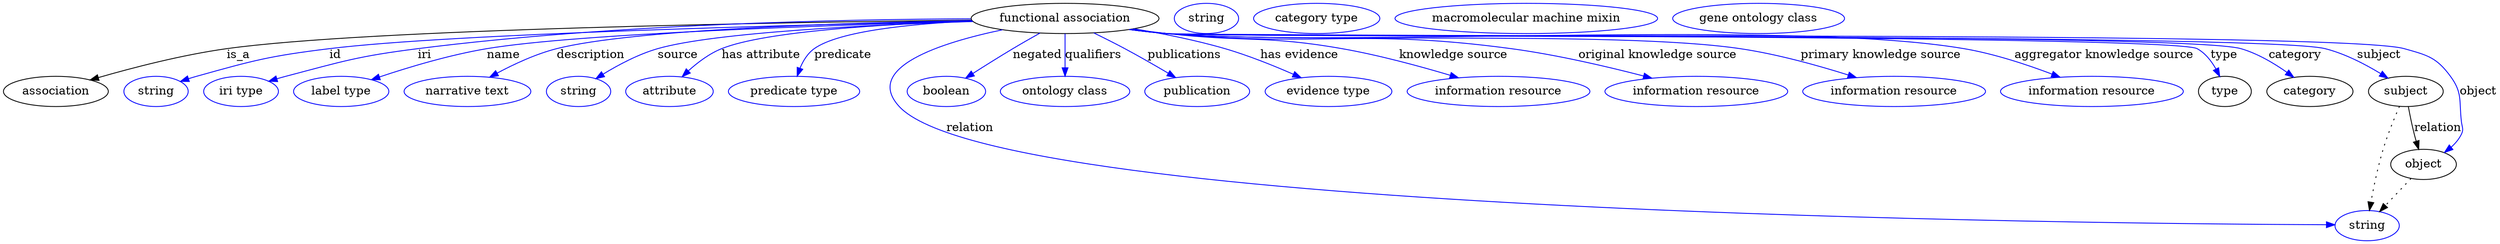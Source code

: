 digraph {
	graph [bb="0,0,2426,283"];
	node [label="\N"];
	"functional association"	[height=0.5,
		label="functional association",
		pos="1041,265",
		width=2.4373];
	association	[height=0.5,
		pos="50.046,178",
		width=1.3902];
	"functional association" -> association	[label=is_a,
		lp="232.05,221.5",
		pos="e,83.552,191.42 953.56,262.94 772.03,260.29 359.79,251.9 221.05,229 176.6,221.67 127.39,206.5 93.214,194.78"];
	id	[color=blue,
		height=0.5,
		label=string,
		pos="149.05,178",
		width=0.84854];
	"functional association" -> id	[color=blue,
		label=id,
		lp="330.55,221.5",
		pos="e,172.49,189.72 954.53,261.82 791.4,257.37 444.06,246.19 325.05,229 263.49,220.11 248.09,215.56 189.05,196 186.66,195.21 184.23,\
194.34 181.79,193.42",
		style=solid];
	iri	[color=blue,
		height=0.5,
		label="iri type",
		pos="234.05,178",
		width=1.011];
	"functional association" -> iri	[color=blue,
		label=iri,
		lp="416.55,221.5",
		pos="e,262.1,189.9 953.22,264.46 830.81,263.9 602.28,258.45 410.05,229 351.12,219.97 336.97,213.69 280.05,196 277.3,195.15 274.48,194.22 \
271.65,193.26",
		style=solid];
	name	[color=blue,
		height=0.5,
		label="label type",
		pos="334.05,178",
		width=1.2638];
	"functional association" -> name	[color=blue,
		label=name,
		lp="495.55,221.5",
		pos="e,363.6,191.75 954.87,261.44 820.76,256.98 568.34,246.54 480.05,229 442.74,221.59 401.92,207.02 372.95,195.52",
		style=solid];
	description	[color=blue,
		height=0.5,
		label="narrative text",
		pos="455.05,178",
		width=1.6068];
	"functional association" -> description	[color=blue,
		label=description,
		lp="580.55,221.5",
		pos="e,478.1,194.63 954.22,262.09 834.05,258.72 623.55,249.96 550.05,229 527.76,222.64 504.72,210.67 486.9,200.03",
		style=solid];
	source	[color=blue,
		height=0.5,
		label=string,
		pos="561.05,178",
		width=0.84854];
	"functional association" -> source	[color=blue,
		label=source,
		lp="665.05,221.5",
		pos="e,579.05,192.65 955.49,260.75 857.25,256.25 702.51,246.62 647.05,229 625.66,222.21 603.83,209.43 587.51,198.49",
		style=solid];
	"has attribute"	[color=blue,
		height=0.5,
		label=attribute,
		pos="650.05,178",
		width=1.1193];
	"functional association" -> "has attribute"	[color=blue,
		label="has attribute",
		lp="743.55,221.5",
		pos="e,664.12,194.97 955.83,260.6 872.76,256.29 752.89,247.12 710.05,229 695.57,222.88 681.91,212.06 671.29,202.04",
		style=solid];
	predicate	[color=blue,
		height=0.5,
		label="predicate type",
		pos="769.05,178",
		width=1.679];
	"functional association" -> predicate	[color=blue,
		label=predicate,
		lp="818.05,221.5",
		pos="e,772.81,196.07 955.95,260.47 894.67,256.37 818.49,247.62 793.05,229 785.25,223.3 779.88,214.39 776.23,205.67",
		style=solid];
	relation	[color=blue,
		height=0.5,
		label=string,
		pos="2297,18",
		width=0.84854];
	"functional association" -> relation	[color=blue,
		label=relation,
		lp="963.05,134.5",
		pos="e,2266.4,19.632 984.61,251.12 922.84,234.53 837.4,202.67 876.05,160 971.32,54.802 2033.2,24.984 2256.1,19.864",
		style=solid];
	negated	[color=blue,
		height=0.5,
		label=boolean,
		pos="923.05,178",
		width=1.0652];
	"functional association" -> negated	[color=blue,
		label=negated,
		lp="1011.5,221.5",
		pos="e,943.36,193.64 1018.3,247.61 999.31,233.93 972.14,214.37 951.68,199.63",
		style=solid];
	qualifiers	[color=blue,
		height=0.5,
		label="ontology class",
		pos="1041,178",
		width=1.7151];
	"functional association" -> qualifiers	[color=blue,
		label=qualifiers,
		lp="1066.5,221.5",
		pos="e,1041,196.18 1041,246.8 1041,235.16 1041,219.55 1041,206.24",
		style=solid];
	publications	[color=blue,
		height=0.5,
		label=publication,
		pos="1171,178",
		width=1.3902];
	"functional association" -> publications	[color=blue,
		label=publications,
		lp="1152.5,221.5",
		pos="e,1148.5,194.22 1066.9,247.73 1076.1,241.87 1086.6,235.18 1096,229 1110.6,219.54 1126.6,208.91 1140,199.89",
		style=solid];
	"has evidence"	[color=blue,
		height=0.5,
		label="evidence type",
		pos="1299,178",
		width=1.661];
	"functional association" -> "has evidence"	[color=blue,
		label="has evidence",
		lp="1262,221.5",
		pos="e,1270.5,193.98 1103.4,252.24 1130.4,246.42 1162.1,238.57 1190,229 1214.5,220.62 1240.8,208.63 1261.5,198.49",
		style=solid];
	"knowledge source"	[color=blue,
		height=0.5,
		label="information resource",
		pos="1462,178",
		width=2.3651];
	"functional association" -> "knowledge source"	[color=blue,
		label="knowledge source",
		lp="1409.5,221.5",
		pos="e,1421.6,193.94 1103.4,252.34 1114.6,250.42 1126.2,248.56 1137,247 1209.6,236.6 1229.3,243.94 1301,229 1338.8,221.14 1380.3,208.13 \
1411.8,197.35",
		style=solid];
	"original knowledge source"	[color=blue,
		height=0.5,
		label="information resource",
		pos="1650,178",
		width=2.3651];
	"functional association" -> "original knowledge source"	[color=blue,
		label="original knowledge source",
		lp="1603.5,221.5",
		pos="e,1606,193.53 1102.1,252.06 1113.7,250.12 1125.7,248.31 1137,247 1281.2,230.32 1319.7,251.86 1463,229 1508.7,221.71 1559.4,207.8 \
1596.4,196.49",
		style=solid];
	"primary knowledge source"	[color=blue,
		height=0.5,
		label="information resource",
		pos="1838,178",
		width=2.3651];
	"functional association" -> "primary knowledge source"	[color=blue,
		label="primary knowledge source",
		lp="1815,221.5",
		pos="e,1800.1,194.23 1101.5,251.94 1113.3,249.98 1125.5,248.21 1137,247 1377.2,221.88 1442.1,269.81 1680,229 1718,222.48 1759.6,209.09 \
1790.5,197.8",
		style=solid];
	"aggregator knowledge source"	[color=blue,
		height=0.5,
		label="information resource",
		pos="2026,178",
		width=2.3651];
	"functional association" -> "aggregator knowledge source"	[color=blue,
		label="aggregator knowledge source",
		lp="2025,221.5",
		pos="e,1993.3,194.72 1101.3,251.9 1113.1,249.93 1125.4,248.16 1137,247 1304,230.32 1727.3,260.78 1892,229 1923.8,222.87 1958,210.02 1983.9,\
198.88",
		style=solid];
	type	[height=0.5,
		pos="2156,178",
		width=0.75];
	"functional association" -> type	[color=blue,
		label=type,
		lp="2143,221.5",
		pos="e,2146.3,194.86 1101.3,251.85 1113.1,249.89 1125.4,248.13 1137,247 1190.8,241.78 2059.7,250.9 2109,229 2121.5,223.49 2132.2,212.97 \
2140.2,202.99",
		style=solid];
	category	[height=0.5,
		pos="2242,178",
		width=1.1374];
	"functional association" -> category	[color=blue,
		label=category,
		lp="2216.5,221.5",
		pos="e,2223.3,194.27 1101.3,251.84 1113.1,249.88 1125.4,248.12 1137,247 1250.1,236.06 2049.9,260.38 2159,229 2179.2,223.21 2199.4,211.22 \
2214.8,200.43",
		style=solid];
	subject	[height=0.5,
		pos="2337,178",
		width=0.99297];
	"functional association" -> subject	[color=blue,
		label=subject,
		lp="2300.5,221.5",
		pos="e,2317.5,193.1 1101.3,251.83 1113.1,249.87 1125.4,248.12 1137,247 1259.5,235.24 2125,260 2244,229 2267.3,222.94 2291.1,209.97 2308.9,\
198.76",
		style=solid];
	object	[height=0.5,
		pos="2357,91",
		width=0.9027];
	"functional association" -> object	[color=blue,
		label=object,
		lp="2409,178",
		pos="e,2376.8,105.43 1101,251.86 1112.9,249.88 1125.3,248.12 1137,247 1268.4,234.46 2196.8,263.7 2324,229 2352.7,221.2 2364.4,219.86 \
2382,196 2396.7,176.22 2391.4,166.44 2394,142 2394.8,135.37 2396.7,133.12 2394,127 2391.8,121.72 2388.3,116.87 2384.3,112.56",
		style=solid];
	association_type	[color=blue,
		height=0.5,
		label=string,
		pos="1177,265",
		width=0.84854];
	association_category	[color=blue,
		height=0.5,
		label="category type",
		pos="1284,265",
		width=1.6249];
	subject -> relation	[pos="e,2300.2,36.027 2331.3,160.08 2326.9,146.39 2320.6,126.58 2316,109 2310.6,88.036 2305.6,64.025 2302.1,46.079",
		style=dotted];
	subject -> object	[label=relation,
		lp="2369,134.5",
		pos="e,2353.1,108.89 2341.1,159.8 2343.8,148.09 2347.6,132.34 2350.7,118.97"];
	"functional association_subject"	[color=blue,
		height=0.5,
		label="macromolecular machine mixin",
		pos="1485,265",
		width=3.4664];
	object -> relation	[pos="e,2310.3,34.713 2343.7,74.243 2335.9,64.959 2325.8,53.033 2317,42.64",
		style=dotted];
	"functional association_object"	[color=blue,
		height=0.5,
		label="gene ontology class",
		pos="1708,265",
		width=2.2387];
}
